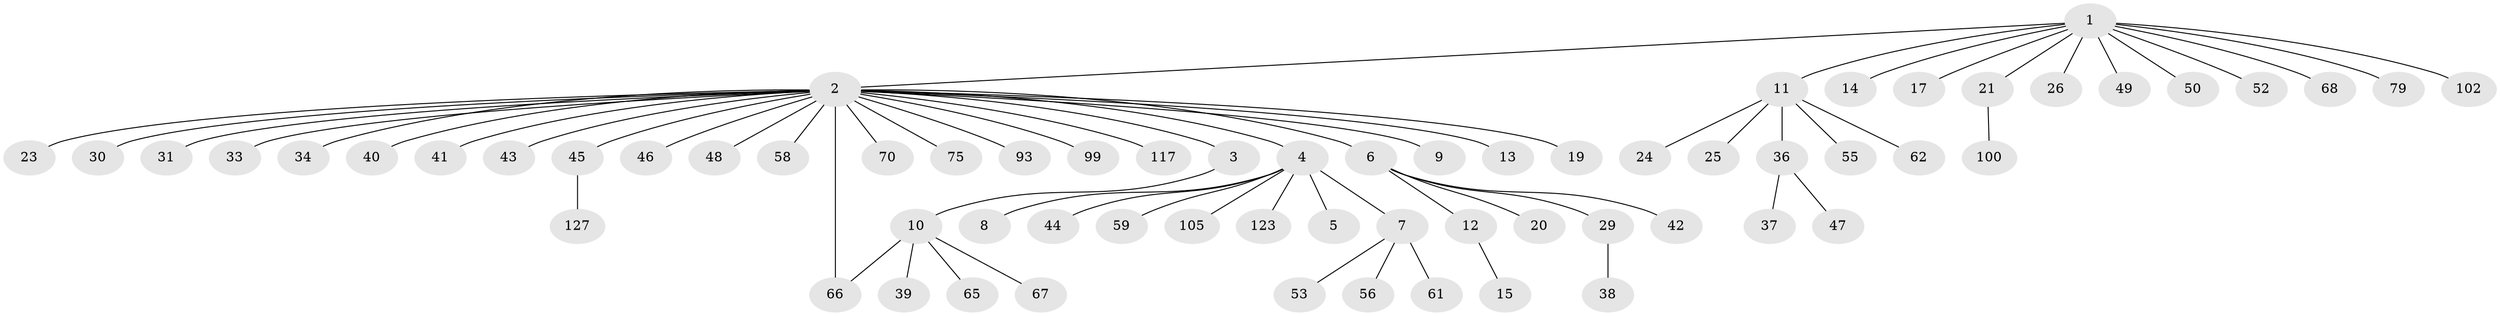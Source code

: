 // original degree distribution, {12: 0.007575757575757576, 25: 0.007575757575757576, 2: 0.1590909090909091, 8: 0.007575757575757576, 1: 0.6818181818181818, 5: 0.045454545454545456, 10: 0.007575757575757576, 9: 0.007575757575757576, 6: 0.015151515151515152, 3: 0.045454545454545456, 4: 0.015151515151515152}
// Generated by graph-tools (version 1.1) at 2025/18/03/04/25 18:18:25]
// undirected, 66 vertices, 66 edges
graph export_dot {
graph [start="1"]
  node [color=gray90,style=filled];
  1;
  2;
  3;
  4;
  5;
  6;
  7 [super="+109+125+129+107+115+71"];
  8;
  9;
  10;
  11 [super="+22+18+89+118+132+16"];
  12 [super="+124+95+90+87"];
  13 [super="+63+131"];
  14;
  15 [super="+81+73"];
  17 [super="+110+64+54+32"];
  19 [super="+86+103"];
  20 [super="+104+83+76+27"];
  21;
  23;
  24;
  25;
  26;
  29;
  30;
  31;
  33 [super="+80"];
  34;
  36;
  37;
  38;
  39;
  40;
  41 [super="+51"];
  42;
  43;
  44;
  45;
  46;
  47;
  48 [super="+57"];
  49;
  50;
  52;
  53;
  55 [super="+74+96"];
  56;
  58 [super="+114+82+77"];
  59;
  61 [super="+84"];
  62;
  65;
  66 [super="+69"];
  67;
  68;
  70 [super="+97"];
  75 [super="+101"];
  79;
  93;
  99;
  100;
  102;
  105 [super="+130+121"];
  117;
  123;
  127;
  1 -- 2;
  1 -- 11;
  1 -- 14;
  1 -- 17;
  1 -- 21;
  1 -- 26;
  1 -- 49;
  1 -- 50;
  1 -- 52;
  1 -- 68;
  1 -- 79;
  1 -- 102;
  2 -- 3;
  2 -- 4;
  2 -- 6;
  2 -- 9;
  2 -- 13;
  2 -- 19;
  2 -- 23;
  2 -- 30;
  2 -- 31;
  2 -- 33;
  2 -- 34;
  2 -- 40;
  2 -- 41;
  2 -- 43;
  2 -- 45;
  2 -- 46;
  2 -- 48;
  2 -- 58;
  2 -- 70;
  2 -- 75;
  2 -- 93;
  2 -- 99;
  2 -- 117;
  2 -- 66;
  3 -- 10;
  4 -- 5;
  4 -- 7;
  4 -- 8;
  4 -- 44;
  4 -- 59;
  4 -- 105;
  4 -- 123;
  6 -- 12;
  6 -- 20;
  6 -- 29;
  6 -- 42;
  7 -- 53;
  7 -- 56;
  7 -- 61;
  10 -- 39;
  10 -- 65;
  10 -- 66;
  10 -- 67;
  11 -- 25;
  11 -- 55;
  11 -- 62;
  11 -- 24;
  11 -- 36;
  12 -- 15;
  21 -- 100;
  29 -- 38;
  36 -- 37;
  36 -- 47;
  45 -- 127;
}
